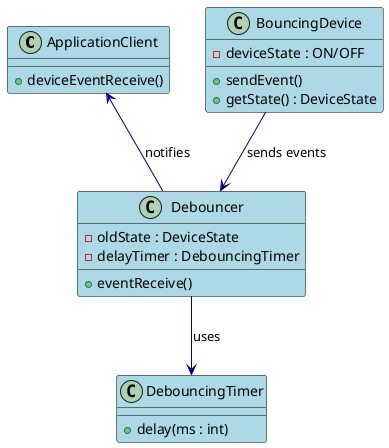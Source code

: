 @startuml ClassDiagram

skinparam class {
    BackgroundColor LightBlue
    ArrowColor Navy
    BorderColor Black
}

class ApplicationClient {
    + deviceEventReceive()
}

class BouncingDevice {
    + sendEvent()
    + getState() : DeviceState
    - deviceState : ON/OFF
}

class Debouncer {
    + eventReceive()
    - oldState : DeviceState
    - delayTimer : DebouncingTimer
}

class DebouncingTimer {
    + delay(ms : int)
}

ApplicationClient <-- Debouncer : notifies
BouncingDevice --> Debouncer : sends events
Debouncer --> DebouncingTimer : uses

@enduml
